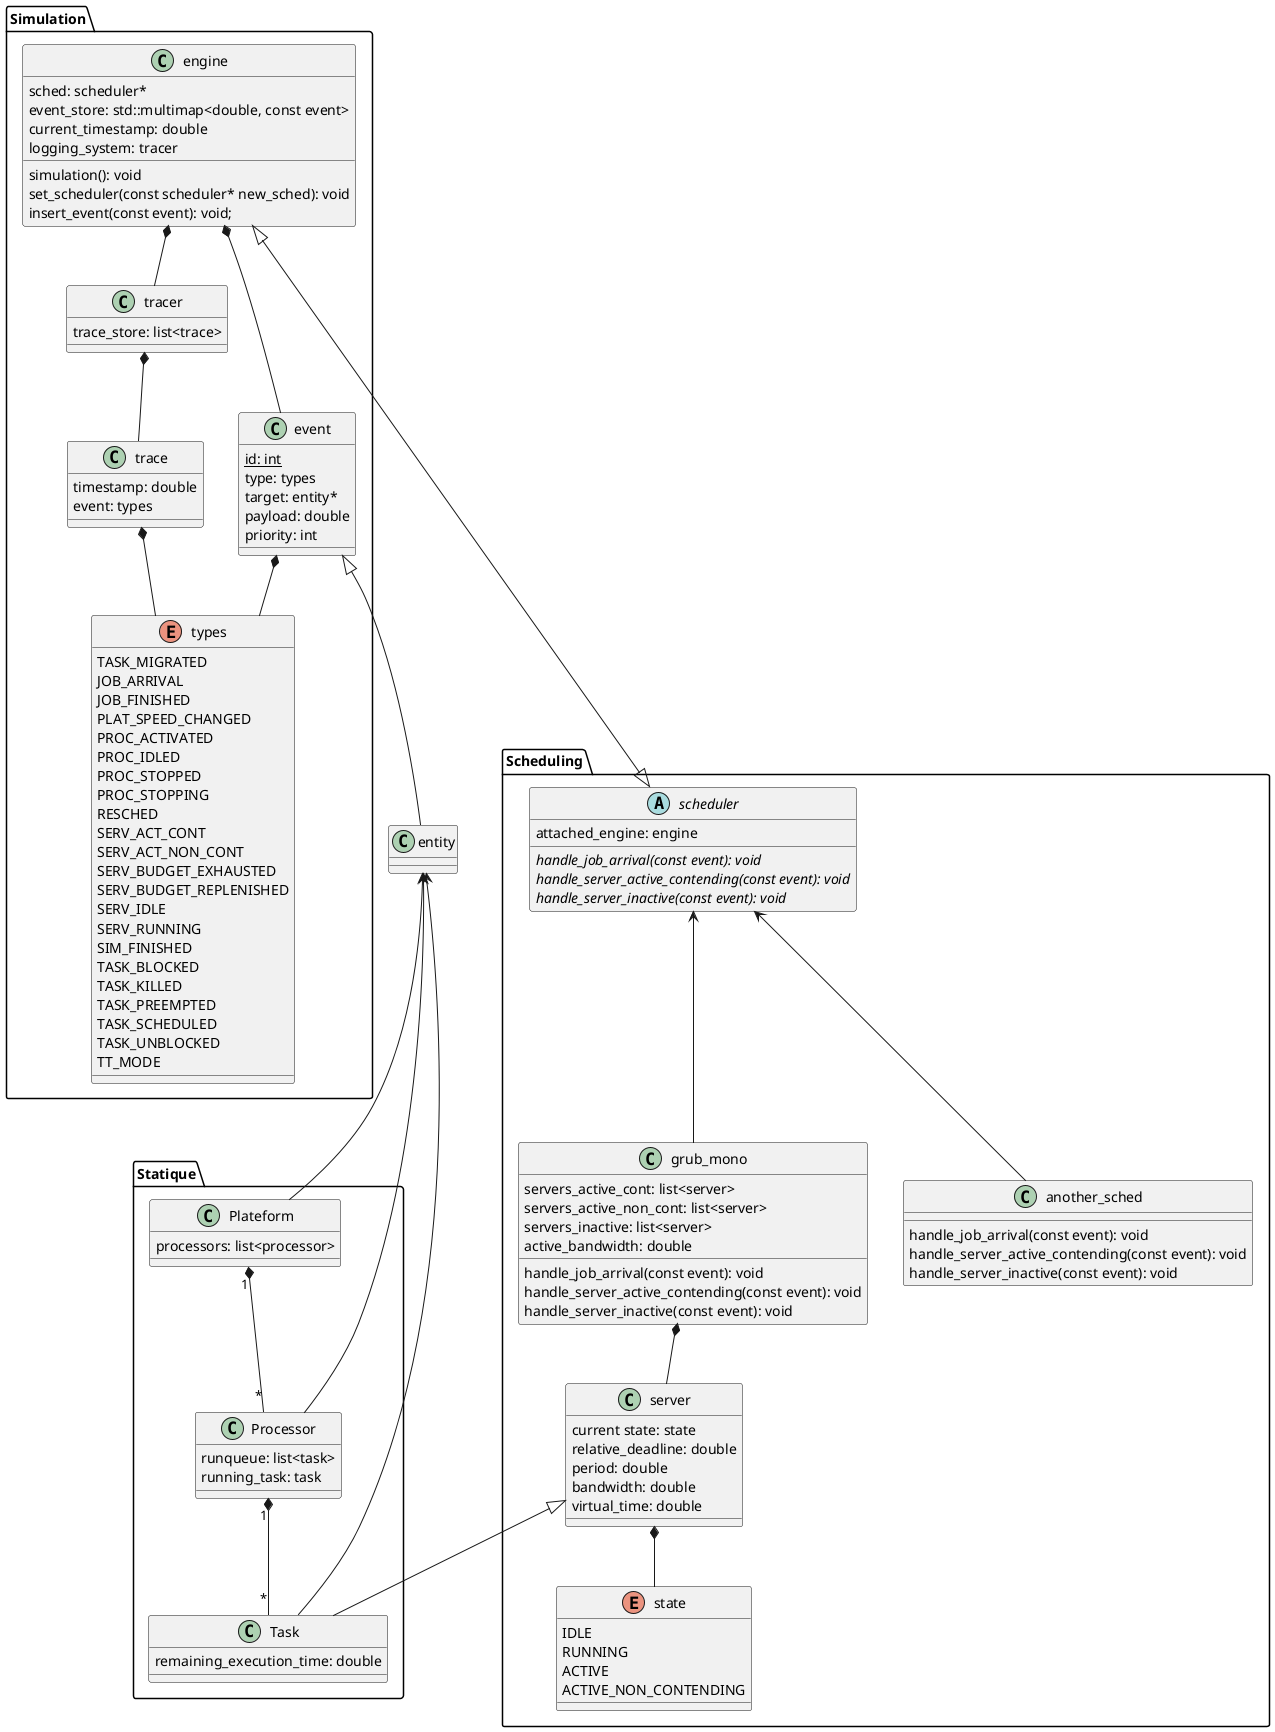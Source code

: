 @startuml

package "Statique" {
class Plateform {
      processors: list<processor>
}

class Processor {
      runqueue: list<task>
      running_task: task
}

class Task {
      remaining_execution_time: double
}
}

package "Simulation" {
class engine {
      sched: scheduler*
      event_store: std::multimap<double, const event>
      current_timestamp: double
      logging_system: tracer

      simulation(): void
      set_scheduler(const scheduler* new_sched): void
      insert_event(const event): void;
}

enum types {
        TASK_MIGRATED
        JOB_ARRIVAL
        JOB_FINISHED
        PLAT_SPEED_CHANGED
        PROC_ACTIVATED
        PROC_IDLED
        PROC_STOPPED
        PROC_STOPPING
        RESCHED
        SERV_ACT_CONT
        SERV_ACT_NON_CONT
        SERV_BUDGET_EXHAUSTED
        SERV_BUDGET_REPLENISHED
        SERV_IDLE
        SERV_RUNNING
        SIM_FINISHED
        TASK_BLOCKED
        TASK_KILLED
        TASK_PREEMPTED
        TASK_SCHEDULED
        TASK_UNBLOCKED
        TT_MODE
}

class event {
      {static} id: int
      type: types
      target: entity*
      payload: double
      priority: int
}

class tracer {
      trace_store: list<trace>
}

class trace {
      timestamp: double
      event: types
}
}

package "Scheduling" {
enum state {
     IDLE
     RUNNING
     ACTIVE
     ACTIVE_NON_CONTENDING
}

class server {
      current state: state
      relative_deadline: double
      period: double
      bandwidth: double
      virtual_time: double
}

abstract scheduler {
      attached_engine: engine

      {abstract} handle_job_arrival(const event): void
      {abstract} handle_server_active_contending(const event): void
      {abstract} handle_server_inactive(const event): void
}

class grub_mono {
      servers_active_cont: list<server>
      servers_active_non_cont: list<server>
      servers_inactive: list<server>
      active_bandwidth: double
      
      handle_job_arrival(const event): void
      handle_server_active_contending(const event): void
      handle_server_inactive(const event): void
}

class another_sched {
      handle_job_arrival(const event): void
      handle_server_active_contending(const event): void
      handle_server_inactive(const event): void
}
}

entity <-- Plateform
entity <-- Processor
entity <-- Task

Plateform "1" *-- "*" Processor
Processor "1" *-- "*" Task

scheduler <-- grub_mono
scheduler <-- another_sched

engine <|--|> scheduler
engine *-- tracer

tracer *-- trace
trace *-- types
event *-- types
engine *-- event

event <|-- entity

server *-- state
server <|-- Task
grub_mono *-- server

@enduml